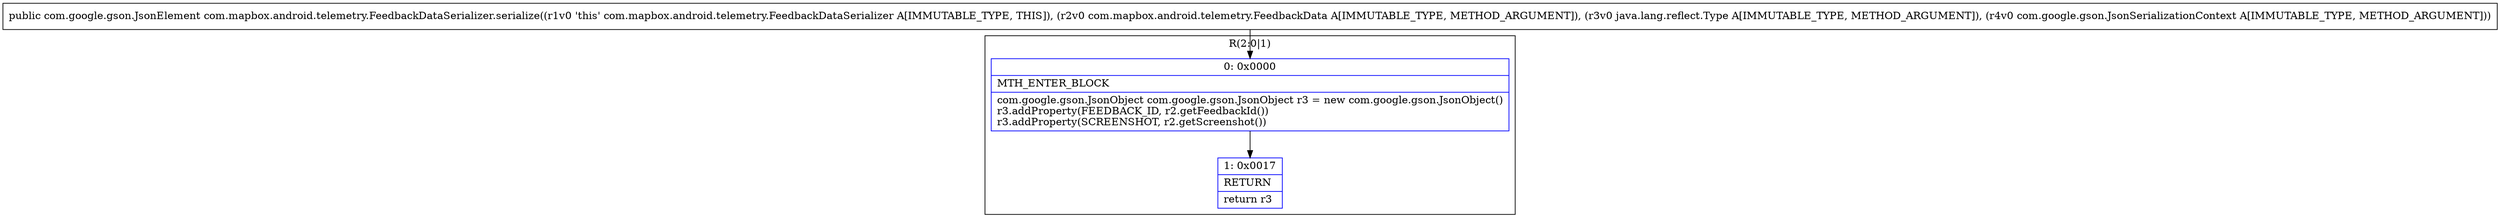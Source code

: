 digraph "CFG forcom.mapbox.android.telemetry.FeedbackDataSerializer.serialize(Lcom\/mapbox\/android\/telemetry\/FeedbackData;Ljava\/lang\/reflect\/Type;Lcom\/google\/gson\/JsonSerializationContext;)Lcom\/google\/gson\/JsonElement;" {
subgraph cluster_Region_1313606336 {
label = "R(2:0|1)";
node [shape=record,color=blue];
Node_0 [shape=record,label="{0\:\ 0x0000|MTH_ENTER_BLOCK\l|com.google.gson.JsonObject com.google.gson.JsonObject r3 = new com.google.gson.JsonObject()\lr3.addProperty(FEEDBACK_ID, r2.getFeedbackId())\lr3.addProperty(SCREENSHOT, r2.getScreenshot())\l}"];
Node_1 [shape=record,label="{1\:\ 0x0017|RETURN\l|return r3\l}"];
}
MethodNode[shape=record,label="{public com.google.gson.JsonElement com.mapbox.android.telemetry.FeedbackDataSerializer.serialize((r1v0 'this' com.mapbox.android.telemetry.FeedbackDataSerializer A[IMMUTABLE_TYPE, THIS]), (r2v0 com.mapbox.android.telemetry.FeedbackData A[IMMUTABLE_TYPE, METHOD_ARGUMENT]), (r3v0 java.lang.reflect.Type A[IMMUTABLE_TYPE, METHOD_ARGUMENT]), (r4v0 com.google.gson.JsonSerializationContext A[IMMUTABLE_TYPE, METHOD_ARGUMENT])) }"];
MethodNode -> Node_0;
Node_0 -> Node_1;
}

